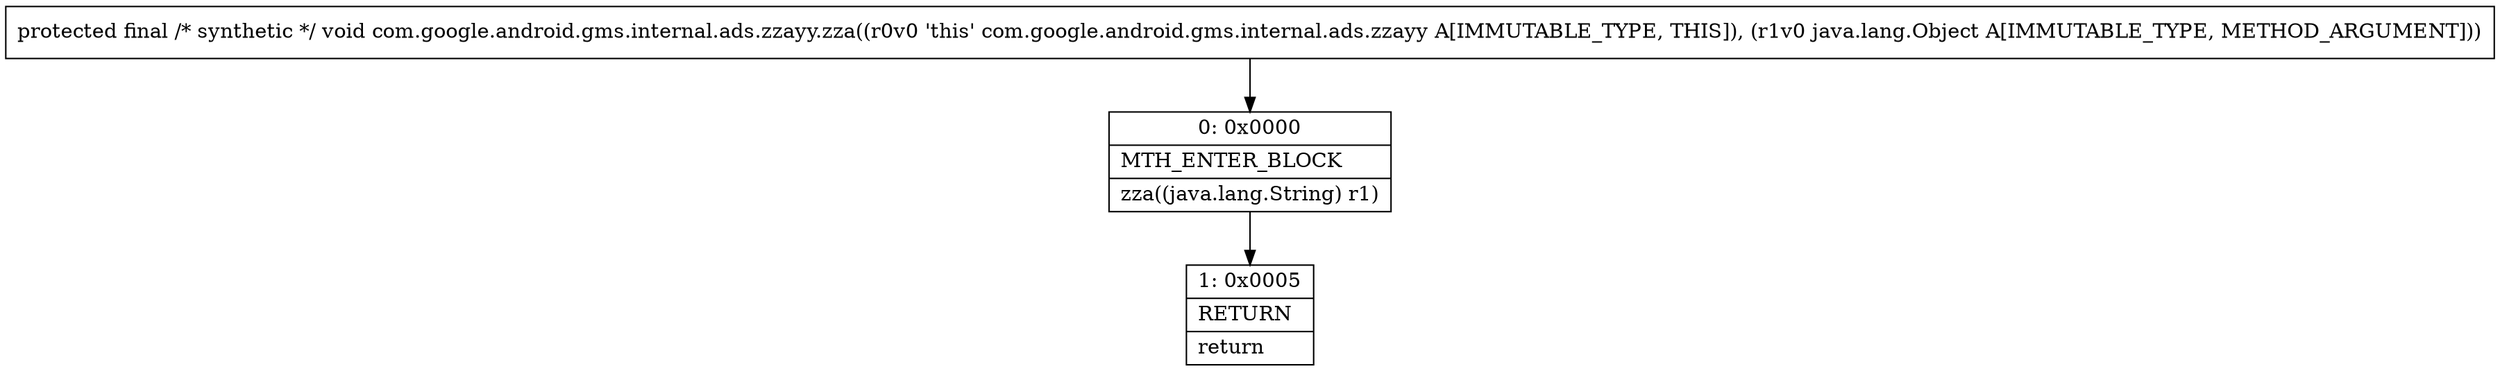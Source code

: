digraph "CFG forcom.google.android.gms.internal.ads.zzayy.zza(Ljava\/lang\/Object;)V" {
Node_0 [shape=record,label="{0\:\ 0x0000|MTH_ENTER_BLOCK\l|zza((java.lang.String) r1)\l}"];
Node_1 [shape=record,label="{1\:\ 0x0005|RETURN\l|return\l}"];
MethodNode[shape=record,label="{protected final \/* synthetic *\/ void com.google.android.gms.internal.ads.zzayy.zza((r0v0 'this' com.google.android.gms.internal.ads.zzayy A[IMMUTABLE_TYPE, THIS]), (r1v0 java.lang.Object A[IMMUTABLE_TYPE, METHOD_ARGUMENT])) }"];
MethodNode -> Node_0;
Node_0 -> Node_1;
}

